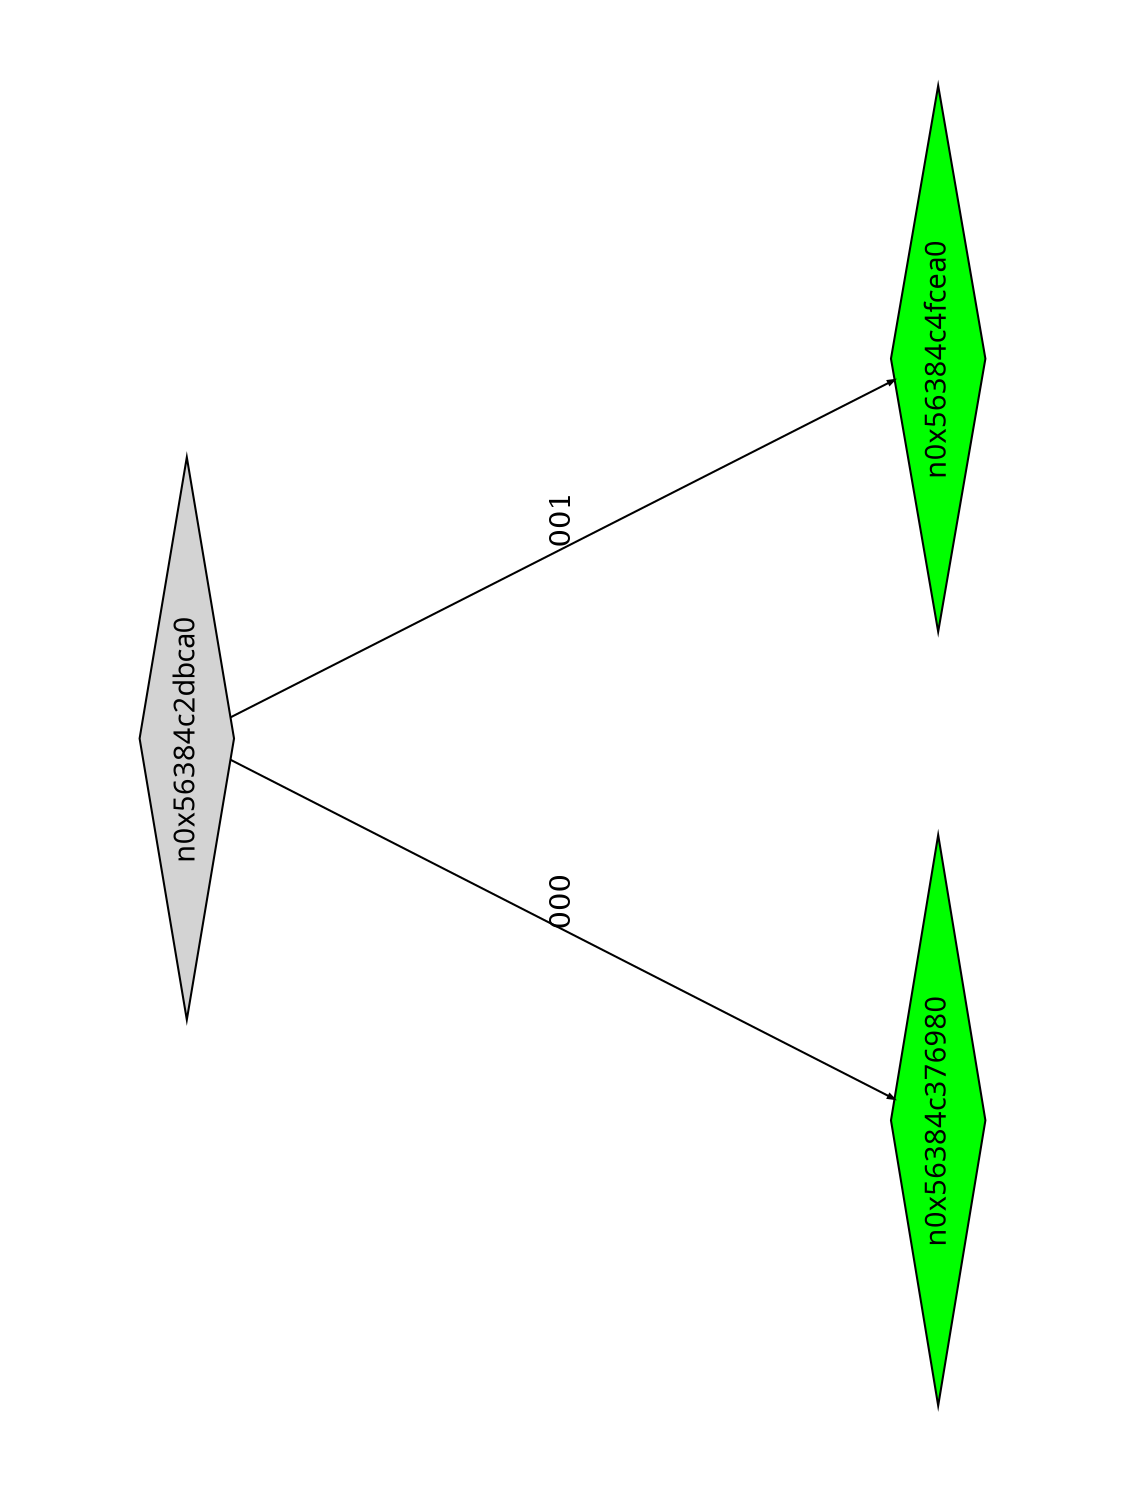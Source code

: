 digraph G {
	size="10,7.5";
	ratio=fill;
	rotate=90;
	center = "true";
	node [style="filled",width=.1,height=.1,fontname="Terminus"]
	edge [arrowsize=.3]
	n0x56384c2dbca0 [shape=diamond];
	n0x56384c2dbca0 -> n0x56384c376980 [label=000];
	n0x56384c2dbca0 -> n0x56384c4fcea0 [label=001];
	n0x56384c4fcea0 [shape=diamond,fillcolor=green];
	n0x56384c376980 [shape=diamond,fillcolor=green];
}
